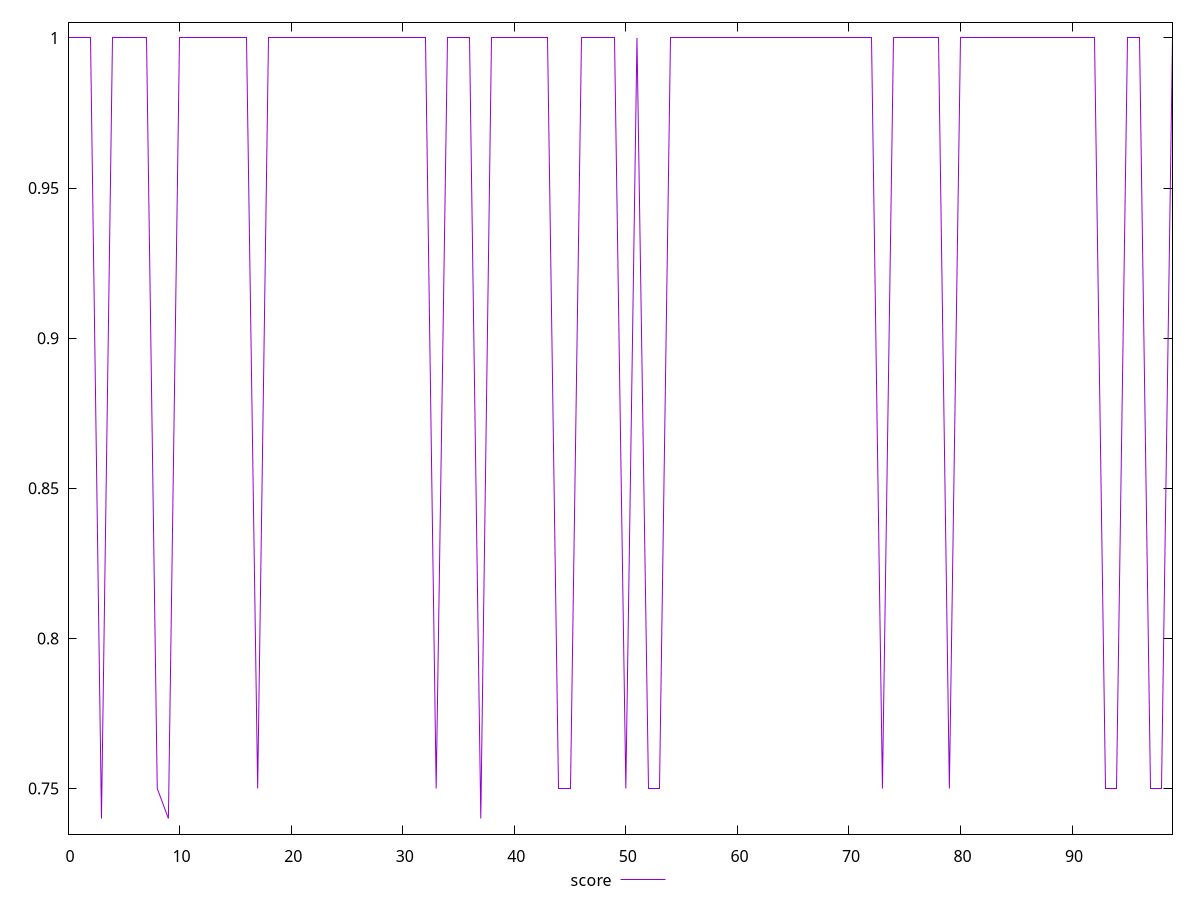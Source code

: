 reset

$score <<EOF
0 1
1 1
2 1
3 0.74
4 1
5 1
6 1
7 1
8 0.75
9 0.74
10 1
11 1
12 1
13 1
14 1
15 1
16 1
17 0.75
18 1
19 1
20 1
21 1
22 1
23 1
24 1
25 1
26 1
27 1
28 1
29 1
30 1
31 1
32 1
33 0.75
34 1
35 1
36 1
37 0.74
38 1
39 1
40 1
41 1
42 1
43 1
44 0.75
45 0.75
46 1
47 1
48 1
49 1
50 0.75
51 1
52 0.75
53 0.75
54 1
55 1
56 1
57 1
58 1
59 1
60 1
61 1
62 1
63 1
64 1
65 1
66 1
67 1
68 1
69 1
70 1
71 1
72 1
73 0.75
74 1
75 1
76 1
77 1
78 1
79 0.75
80 1
81 1
82 1
83 1
84 1
85 1
86 1
87 1
88 1
89 1
91 1
92 1
93 0.75
94 0.75
95 1
96 1
97 0.75
98 0.75
99 1
EOF

set key outside below
set xrange [0:99]
set yrange [0.7348:1.0052]
set trange [0.7348:1.0052]
set terminal svg size 640, 500 enhanced background rgb 'white'
set output "report/report_00029_2021-02-24T13-36-40.390Z/uses-rel-preconnect/samples/card/score/values.svg"

plot $score title "score" with line

reset

